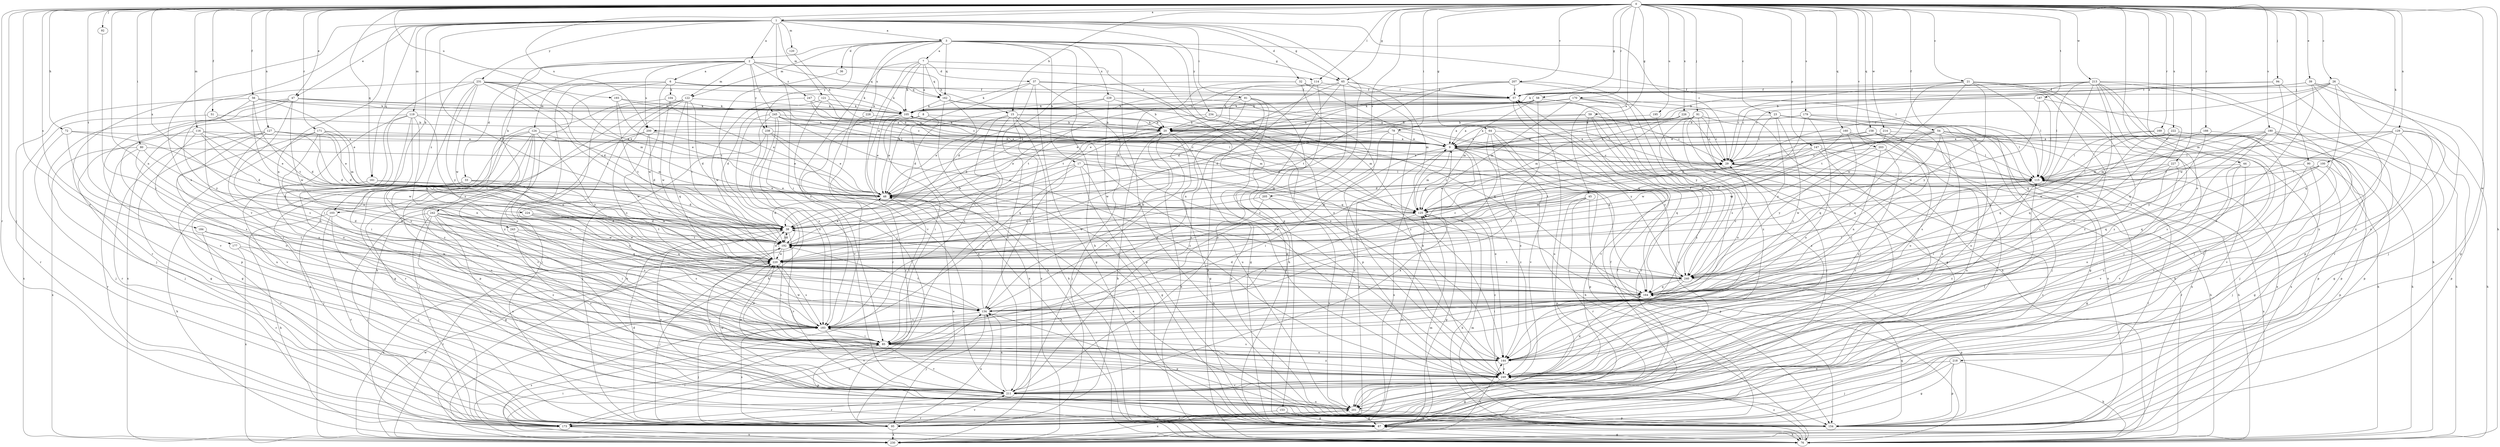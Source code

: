 strict digraph  {
0;
1;
2;
3;
6;
7;
8;
9;
15;
17;
20;
21;
23;
26;
29;
32;
33;
36;
37;
38;
39;
44;
45;
47;
48;
51;
54;
56;
57;
58;
59;
64;
65;
67;
72;
76;
78;
80;
81;
85;
90;
91;
92;
94;
95;
100;
103;
104;
105;
114;
115;
116;
119;
120;
121;
122;
124;
125;
127;
129;
134;
144;
147;
153;
154;
158;
160;
161;
162;
164;
166;
169;
170;
171;
173;
177;
179;
180;
183;
184;
187;
192;
193;
195;
200;
201;
203;
205;
207;
211;
213;
214;
218;
220;
222;
224;
226;
227;
228;
229;
230;
231;
234;
238;
240;
242;
243;
245;
247;
249;
0 -> 1  [label=a];
0 -> 15  [label=b];
0 -> 21  [label=c];
0 -> 23  [label=c];
0 -> 26  [label=c];
0 -> 39  [label=e];
0 -> 44  [label=e];
0 -> 45  [label=e];
0 -> 47  [label=e];
0 -> 51  [label=f];
0 -> 54  [label=f];
0 -> 56  [label=f];
0 -> 58  [label=g];
0 -> 59  [label=g];
0 -> 64  [label=g];
0 -> 65  [label=g];
0 -> 72  [label=h];
0 -> 76  [label=h];
0 -> 78  [label=i];
0 -> 80  [label=i];
0 -> 90  [label=j];
0 -> 91  [label=j];
0 -> 92  [label=j];
0 -> 94  [label=j];
0 -> 95  [label=j];
0 -> 100  [label=k];
0 -> 114  [label=l];
0 -> 116  [label=m];
0 -> 127  [label=n];
0 -> 129  [label=n];
0 -> 134  [label=n];
0 -> 144  [label=o];
0 -> 147  [label=p];
0 -> 158  [label=q];
0 -> 160  [label=q];
0 -> 161  [label=q];
0 -> 166  [label=r];
0 -> 169  [label=r];
0 -> 170  [label=r];
0 -> 171  [label=r];
0 -> 173  [label=r];
0 -> 177  [label=s];
0 -> 179  [label=s];
0 -> 180  [label=s];
0 -> 184  [label=t];
0 -> 187  [label=t];
0 -> 193  [label=u];
0 -> 195  [label=u];
0 -> 200  [label=u];
0 -> 203  [label=v];
0 -> 205  [label=v];
0 -> 207  [label=v];
0 -> 211  [label=v];
0 -> 213  [label=w];
0 -> 214  [label=w];
0 -> 218  [label=w];
0 -> 222  [label=x];
0 -> 224  [label=x];
0 -> 226  [label=x];
0 -> 227  [label=x];
1 -> 2  [label=a];
1 -> 3  [label=a];
1 -> 29  [label=c];
1 -> 32  [label=d];
1 -> 47  [label=e];
1 -> 65  [label=g];
1 -> 81  [label=i];
1 -> 85  [label=i];
1 -> 103  [label=k];
1 -> 119  [label=m];
1 -> 120  [label=m];
1 -> 121  [label=m];
1 -> 134  [label=n];
1 -> 153  [label=p];
1 -> 161  [label=q];
1 -> 183  [label=s];
1 -> 192  [label=t];
1 -> 211  [label=v];
1 -> 231  [label=y];
1 -> 234  [label=y];
2 -> 6  [label=a];
2 -> 15  [label=b];
2 -> 33  [label=d];
2 -> 114  [label=l];
2 -> 122  [label=m];
2 -> 162  [label=q];
2 -> 200  [label=u];
2 -> 238  [label=y];
2 -> 242  [label=z];
2 -> 243  [label=z];
2 -> 245  [label=z];
2 -> 247  [label=z];
3 -> 7  [label=a];
3 -> 17  [label=b];
3 -> 36  [label=d];
3 -> 65  [label=g];
3 -> 76  [label=h];
3 -> 95  [label=j];
3 -> 103  [label=k];
3 -> 115  [label=l];
3 -> 122  [label=m];
3 -> 144  [label=o];
3 -> 154  [label=p];
3 -> 162  [label=q];
3 -> 228  [label=x];
3 -> 229  [label=x];
3 -> 238  [label=y];
3 -> 249  [label=z];
6 -> 57  [label=f];
6 -> 104  [label=k];
6 -> 105  [label=k];
6 -> 124  [label=m];
6 -> 144  [label=o];
6 -> 162  [label=q];
6 -> 220  [label=w];
6 -> 249  [label=z];
7 -> 8  [label=a];
7 -> 37  [label=d];
7 -> 48  [label=e];
7 -> 105  [label=k];
7 -> 144  [label=o];
7 -> 162  [label=q];
7 -> 183  [label=s];
7 -> 211  [label=v];
8 -> 20  [label=b];
8 -> 48  [label=e];
8 -> 200  [label=u];
8 -> 230  [label=x];
9 -> 29  [label=c];
9 -> 76  [label=h];
9 -> 85  [label=i];
9 -> 105  [label=k];
9 -> 125  [label=m];
9 -> 144  [label=o];
9 -> 154  [label=p];
9 -> 230  [label=x];
9 -> 249  [label=z];
15 -> 20  [label=b];
15 -> 48  [label=e];
15 -> 76  [label=h];
15 -> 85  [label=i];
15 -> 164  [label=q];
15 -> 183  [label=s];
15 -> 201  [label=u];
15 -> 230  [label=x];
17 -> 48  [label=e];
17 -> 67  [label=g];
17 -> 115  [label=l];
17 -> 125  [label=m];
17 -> 183  [label=s];
17 -> 192  [label=t];
17 -> 249  [label=z];
20 -> 9  [label=a];
20 -> 67  [label=g];
20 -> 76  [label=h];
20 -> 95  [label=j];
20 -> 134  [label=n];
20 -> 154  [label=p];
21 -> 29  [label=c];
21 -> 57  [label=f];
21 -> 95  [label=j];
21 -> 115  [label=l];
21 -> 144  [label=o];
21 -> 192  [label=t];
21 -> 220  [label=w];
21 -> 240  [label=y];
21 -> 249  [label=z];
23 -> 20  [label=b];
23 -> 29  [label=c];
23 -> 67  [label=g];
23 -> 173  [label=r];
23 -> 183  [label=s];
23 -> 230  [label=x];
23 -> 240  [label=y];
26 -> 20  [label=b];
26 -> 29  [label=c];
26 -> 57  [label=f];
26 -> 125  [label=m];
26 -> 164  [label=q];
26 -> 173  [label=r];
26 -> 249  [label=z];
29 -> 115  [label=l];
29 -> 173  [label=r];
32 -> 38  [label=d];
32 -> 57  [label=f];
32 -> 164  [label=q];
32 -> 192  [label=t];
32 -> 249  [label=z];
33 -> 48  [label=e];
33 -> 76  [label=h];
33 -> 95  [label=j];
33 -> 173  [label=r];
33 -> 192  [label=t];
33 -> 220  [label=w];
36 -> 192  [label=t];
37 -> 48  [label=e];
37 -> 57  [label=f];
37 -> 67  [label=g];
37 -> 105  [label=k];
37 -> 144  [label=o];
37 -> 211  [label=v];
37 -> 249  [label=z];
38 -> 192  [label=t];
38 -> 201  [label=u];
38 -> 211  [label=v];
39 -> 20  [label=b];
39 -> 57  [label=f];
39 -> 95  [label=j];
39 -> 144  [label=o];
39 -> 154  [label=p];
39 -> 249  [label=z];
44 -> 115  [label=l];
44 -> 173  [label=r];
44 -> 211  [label=v];
44 -> 249  [label=z];
45 -> 125  [label=m];
45 -> 154  [label=p];
45 -> 173  [label=r];
45 -> 201  [label=u];
45 -> 220  [label=w];
47 -> 9  [label=a];
47 -> 95  [label=j];
47 -> 105  [label=k];
47 -> 115  [label=l];
47 -> 134  [label=n];
47 -> 154  [label=p];
47 -> 183  [label=s];
47 -> 211  [label=v];
48 -> 29  [label=c];
48 -> 38  [label=d];
48 -> 76  [label=h];
48 -> 85  [label=i];
48 -> 125  [label=m];
51 -> 20  [label=b];
51 -> 38  [label=d];
51 -> 230  [label=x];
54 -> 9  [label=a];
54 -> 76  [label=h];
54 -> 144  [label=o];
54 -> 164  [label=q];
54 -> 183  [label=s];
54 -> 192  [label=t];
54 -> 220  [label=w];
54 -> 230  [label=x];
54 -> 240  [label=y];
56 -> 29  [label=c];
56 -> 48  [label=e];
56 -> 105  [label=k];
56 -> 173  [label=r];
56 -> 192  [label=t];
56 -> 220  [label=w];
56 -> 240  [label=y];
57 -> 105  [label=k];
57 -> 201  [label=u];
57 -> 240  [label=y];
58 -> 48  [label=e];
58 -> 85  [label=i];
58 -> 105  [label=k];
58 -> 125  [label=m];
58 -> 249  [label=z];
59 -> 9  [label=a];
59 -> 20  [label=b];
59 -> 29  [label=c];
59 -> 173  [label=r];
59 -> 201  [label=u];
59 -> 211  [label=v];
64 -> 9  [label=a];
64 -> 134  [label=n];
64 -> 144  [label=o];
64 -> 164  [label=q];
64 -> 211  [label=v];
64 -> 230  [label=x];
65 -> 20  [label=b];
65 -> 57  [label=f];
65 -> 76  [label=h];
65 -> 125  [label=m];
65 -> 134  [label=n];
65 -> 211  [label=v];
65 -> 249  [label=z];
67 -> 29  [label=c];
67 -> 57  [label=f];
67 -> 76  [label=h];
72 -> 9  [label=a];
72 -> 38  [label=d];
72 -> 95  [label=j];
72 -> 183  [label=s];
76 -> 57  [label=f];
76 -> 67  [label=g];
76 -> 125  [label=m];
76 -> 249  [label=z];
78 -> 9  [label=a];
78 -> 48  [label=e];
78 -> 85  [label=i];
78 -> 201  [label=u];
78 -> 220  [label=w];
78 -> 240  [label=y];
80 -> 29  [label=c];
80 -> 173  [label=r];
80 -> 183  [label=s];
80 -> 192  [label=t];
80 -> 230  [label=x];
81 -> 67  [label=g];
81 -> 76  [label=h];
81 -> 105  [label=k];
81 -> 134  [label=n];
81 -> 154  [label=p];
81 -> 211  [label=v];
85 -> 144  [label=o];
85 -> 154  [label=p];
85 -> 211  [label=v];
85 -> 220  [label=w];
85 -> 249  [label=z];
90 -> 67  [label=g];
90 -> 95  [label=j];
90 -> 115  [label=l];
90 -> 211  [label=v];
91 -> 20  [label=b];
91 -> 29  [label=c];
91 -> 38  [label=d];
91 -> 76  [label=h];
91 -> 95  [label=j];
91 -> 173  [label=r];
91 -> 220  [label=w];
91 -> 240  [label=y];
91 -> 249  [label=z];
92 -> 85  [label=i];
94 -> 29  [label=c];
94 -> 57  [label=f];
94 -> 220  [label=w];
94 -> 249  [label=z];
95 -> 9  [label=a];
95 -> 38  [label=d];
95 -> 48  [label=e];
95 -> 125  [label=m];
95 -> 134  [label=n];
95 -> 183  [label=s];
95 -> 201  [label=u];
95 -> 211  [label=v];
95 -> 230  [label=x];
100 -> 115  [label=l];
100 -> 134  [label=n];
100 -> 154  [label=p];
100 -> 164  [label=q];
100 -> 249  [label=z];
103 -> 38  [label=d];
103 -> 76  [label=h];
103 -> 95  [label=j];
103 -> 173  [label=r];
104 -> 48  [label=e];
104 -> 105  [label=k];
104 -> 220  [label=w];
104 -> 249  [label=z];
105 -> 20  [label=b];
105 -> 48  [label=e];
105 -> 85  [label=i];
105 -> 125  [label=m];
105 -> 183  [label=s];
114 -> 57  [label=f];
114 -> 67  [label=g];
114 -> 192  [label=t];
114 -> 211  [label=v];
115 -> 48  [label=e];
115 -> 67  [label=g];
115 -> 230  [label=x];
115 -> 249  [label=z];
116 -> 9  [label=a];
116 -> 48  [label=e];
116 -> 95  [label=j];
116 -> 144  [label=o];
116 -> 192  [label=t];
116 -> 220  [label=w];
119 -> 20  [label=b];
119 -> 85  [label=i];
119 -> 134  [label=n];
119 -> 144  [label=o];
119 -> 183  [label=s];
119 -> 201  [label=u];
119 -> 230  [label=x];
119 -> 240  [label=y];
120 -> 20  [label=b];
121 -> 9  [label=a];
121 -> 38  [label=d];
121 -> 105  [label=k];
121 -> 173  [label=r];
122 -> 38  [label=d];
122 -> 76  [label=h];
122 -> 95  [label=j];
122 -> 105  [label=k];
122 -> 134  [label=n];
122 -> 164  [label=q];
122 -> 183  [label=s];
122 -> 192  [label=t];
124 -> 9  [label=a];
124 -> 125  [label=m];
124 -> 154  [label=p];
124 -> 173  [label=r];
124 -> 183  [label=s];
124 -> 201  [label=u];
124 -> 211  [label=v];
124 -> 230  [label=x];
124 -> 240  [label=y];
125 -> 38  [label=d];
125 -> 67  [label=g];
125 -> 76  [label=h];
125 -> 183  [label=s];
125 -> 249  [label=z];
127 -> 9  [label=a];
127 -> 29  [label=c];
127 -> 38  [label=d];
127 -> 48  [label=e];
127 -> 67  [label=g];
127 -> 85  [label=i];
127 -> 134  [label=n];
127 -> 173  [label=r];
129 -> 9  [label=a];
129 -> 67  [label=g];
129 -> 76  [label=h];
129 -> 85  [label=i];
129 -> 115  [label=l];
129 -> 154  [label=p];
129 -> 240  [label=y];
134 -> 48  [label=e];
134 -> 95  [label=j];
134 -> 154  [label=p];
134 -> 183  [label=s];
134 -> 192  [label=t];
144 -> 20  [label=b];
144 -> 183  [label=s];
144 -> 249  [label=z];
147 -> 29  [label=c];
147 -> 38  [label=d];
147 -> 76  [label=h];
147 -> 115  [label=l];
147 -> 192  [label=t];
147 -> 201  [label=u];
153 -> 67  [label=g];
153 -> 154  [label=p];
153 -> 230  [label=x];
154 -> 48  [label=e];
154 -> 115  [label=l];
154 -> 164  [label=q];
158 -> 9  [label=a];
158 -> 85  [label=i];
158 -> 115  [label=l];
158 -> 125  [label=m];
158 -> 230  [label=x];
160 -> 9  [label=a];
160 -> 144  [label=o];
160 -> 164  [label=q];
160 -> 201  [label=u];
160 -> 220  [label=w];
161 -> 38  [label=d];
161 -> 48  [label=e];
161 -> 85  [label=i];
162 -> 67  [label=g];
162 -> 76  [label=h];
162 -> 105  [label=k];
162 -> 115  [label=l];
162 -> 164  [label=q];
164 -> 38  [label=d];
164 -> 115  [label=l];
164 -> 134  [label=n];
166 -> 9  [label=a];
166 -> 125  [label=m];
166 -> 154  [label=p];
166 -> 240  [label=y];
169 -> 9  [label=a];
169 -> 95  [label=j];
169 -> 154  [label=p];
169 -> 164  [label=q];
170 -> 38  [label=d];
170 -> 48  [label=e];
170 -> 67  [label=g];
170 -> 76  [label=h];
170 -> 105  [label=k];
170 -> 125  [label=m];
170 -> 183  [label=s];
171 -> 9  [label=a];
171 -> 38  [label=d];
171 -> 67  [label=g];
171 -> 125  [label=m];
171 -> 134  [label=n];
171 -> 192  [label=t];
171 -> 211  [label=v];
173 -> 20  [label=b];
173 -> 85  [label=i];
173 -> 134  [label=n];
173 -> 230  [label=x];
177 -> 220  [label=w];
177 -> 230  [label=x];
177 -> 249  [label=z];
179 -> 9  [label=a];
179 -> 20  [label=b];
179 -> 38  [label=d];
179 -> 95  [label=j];
179 -> 115  [label=l];
179 -> 144  [label=o];
180 -> 9  [label=a];
180 -> 76  [label=h];
180 -> 125  [label=m];
180 -> 154  [label=p];
180 -> 183  [label=s];
180 -> 211  [label=v];
180 -> 220  [label=w];
180 -> 240  [label=y];
183 -> 85  [label=i];
183 -> 95  [label=j];
183 -> 115  [label=l];
183 -> 211  [label=v];
183 -> 220  [label=w];
184 -> 85  [label=i];
184 -> 173  [label=r];
184 -> 192  [label=t];
187 -> 105  [label=k];
187 -> 115  [label=l];
187 -> 164  [label=q];
187 -> 220  [label=w];
192 -> 20  [label=b];
192 -> 38  [label=d];
192 -> 48  [label=e];
192 -> 85  [label=i];
192 -> 211  [label=v];
192 -> 220  [label=w];
193 -> 9  [label=a];
193 -> 48  [label=e];
193 -> 105  [label=k];
193 -> 192  [label=t];
195 -> 20  [label=b];
195 -> 144  [label=o];
200 -> 9  [label=a];
200 -> 38  [label=d];
200 -> 48  [label=e];
200 -> 67  [label=g];
200 -> 144  [label=o];
200 -> 220  [label=w];
201 -> 67  [label=g];
201 -> 95  [label=j];
201 -> 154  [label=p];
201 -> 173  [label=r];
203 -> 29  [label=c];
203 -> 76  [label=h];
203 -> 134  [label=n];
203 -> 144  [label=o];
203 -> 240  [label=y];
205 -> 85  [label=i];
205 -> 125  [label=m];
205 -> 201  [label=u];
205 -> 220  [label=w];
207 -> 38  [label=d];
207 -> 48  [label=e];
207 -> 57  [label=f];
207 -> 192  [label=t];
207 -> 240  [label=y];
207 -> 249  [label=z];
211 -> 9  [label=a];
211 -> 115  [label=l];
211 -> 134  [label=n];
211 -> 173  [label=r];
211 -> 201  [label=u];
211 -> 220  [label=w];
213 -> 29  [label=c];
213 -> 57  [label=f];
213 -> 76  [label=h];
213 -> 95  [label=j];
213 -> 105  [label=k];
213 -> 115  [label=l];
213 -> 134  [label=n];
213 -> 154  [label=p];
213 -> 164  [label=q];
213 -> 173  [label=r];
213 -> 249  [label=z];
214 -> 9  [label=a];
214 -> 125  [label=m];
214 -> 192  [label=t];
214 -> 230  [label=x];
214 -> 249  [label=z];
218 -> 67  [label=g];
218 -> 76  [label=h];
218 -> 95  [label=j];
218 -> 154  [label=p];
218 -> 249  [label=z];
220 -> 29  [label=c];
220 -> 38  [label=d];
220 -> 95  [label=j];
220 -> 183  [label=s];
220 -> 230  [label=x];
220 -> 240  [label=y];
222 -> 9  [label=a];
222 -> 76  [label=h];
222 -> 115  [label=l];
222 -> 164  [label=q];
222 -> 183  [label=s];
222 -> 201  [label=u];
222 -> 240  [label=y];
224 -> 38  [label=d];
224 -> 164  [label=q];
224 -> 192  [label=t];
224 -> 220  [label=w];
226 -> 9  [label=a];
226 -> 20  [label=b];
226 -> 29  [label=c];
226 -> 48  [label=e];
226 -> 125  [label=m];
227 -> 115  [label=l];
227 -> 144  [label=o];
227 -> 164  [label=q];
227 -> 220  [label=w];
228 -> 20  [label=b];
228 -> 173  [label=r];
229 -> 9  [label=a];
229 -> 20  [label=b];
229 -> 38  [label=d];
229 -> 105  [label=k];
229 -> 154  [label=p];
230 -> 85  [label=i];
230 -> 125  [label=m];
230 -> 144  [label=o];
230 -> 183  [label=s];
230 -> 192  [label=t];
230 -> 220  [label=w];
231 -> 38  [label=d];
231 -> 48  [label=e];
231 -> 57  [label=f];
231 -> 85  [label=i];
231 -> 105  [label=k];
231 -> 125  [label=m];
231 -> 164  [label=q];
231 -> 173  [label=r];
231 -> 192  [label=t];
231 -> 220  [label=w];
231 -> 240  [label=y];
234 -> 20  [label=b];
234 -> 38  [label=d];
234 -> 125  [label=m];
234 -> 240  [label=y];
238 -> 9  [label=a];
238 -> 48  [label=e];
238 -> 95  [label=j];
238 -> 164  [label=q];
238 -> 183  [label=s];
240 -> 29  [label=c];
240 -> 85  [label=i];
240 -> 154  [label=p];
240 -> 164  [label=q];
240 -> 192  [label=t];
242 -> 38  [label=d];
242 -> 67  [label=g];
242 -> 85  [label=i];
242 -> 95  [label=j];
242 -> 164  [label=q];
242 -> 173  [label=r];
242 -> 183  [label=s];
242 -> 201  [label=u];
242 -> 220  [label=w];
242 -> 240  [label=y];
242 -> 249  [label=z];
243 -> 183  [label=s];
243 -> 192  [label=t];
243 -> 249  [label=z];
245 -> 20  [label=b];
245 -> 76  [label=h];
245 -> 115  [label=l];
245 -> 164  [label=q];
245 -> 183  [label=s];
245 -> 211  [label=v];
245 -> 230  [label=x];
245 -> 249  [label=z];
247 -> 29  [label=c];
247 -> 105  [label=k];
247 -> 125  [label=m];
247 -> 220  [label=w];
249 -> 67  [label=g];
249 -> 164  [label=q];
249 -> 211  [label=v];
249 -> 220  [label=w];
}
